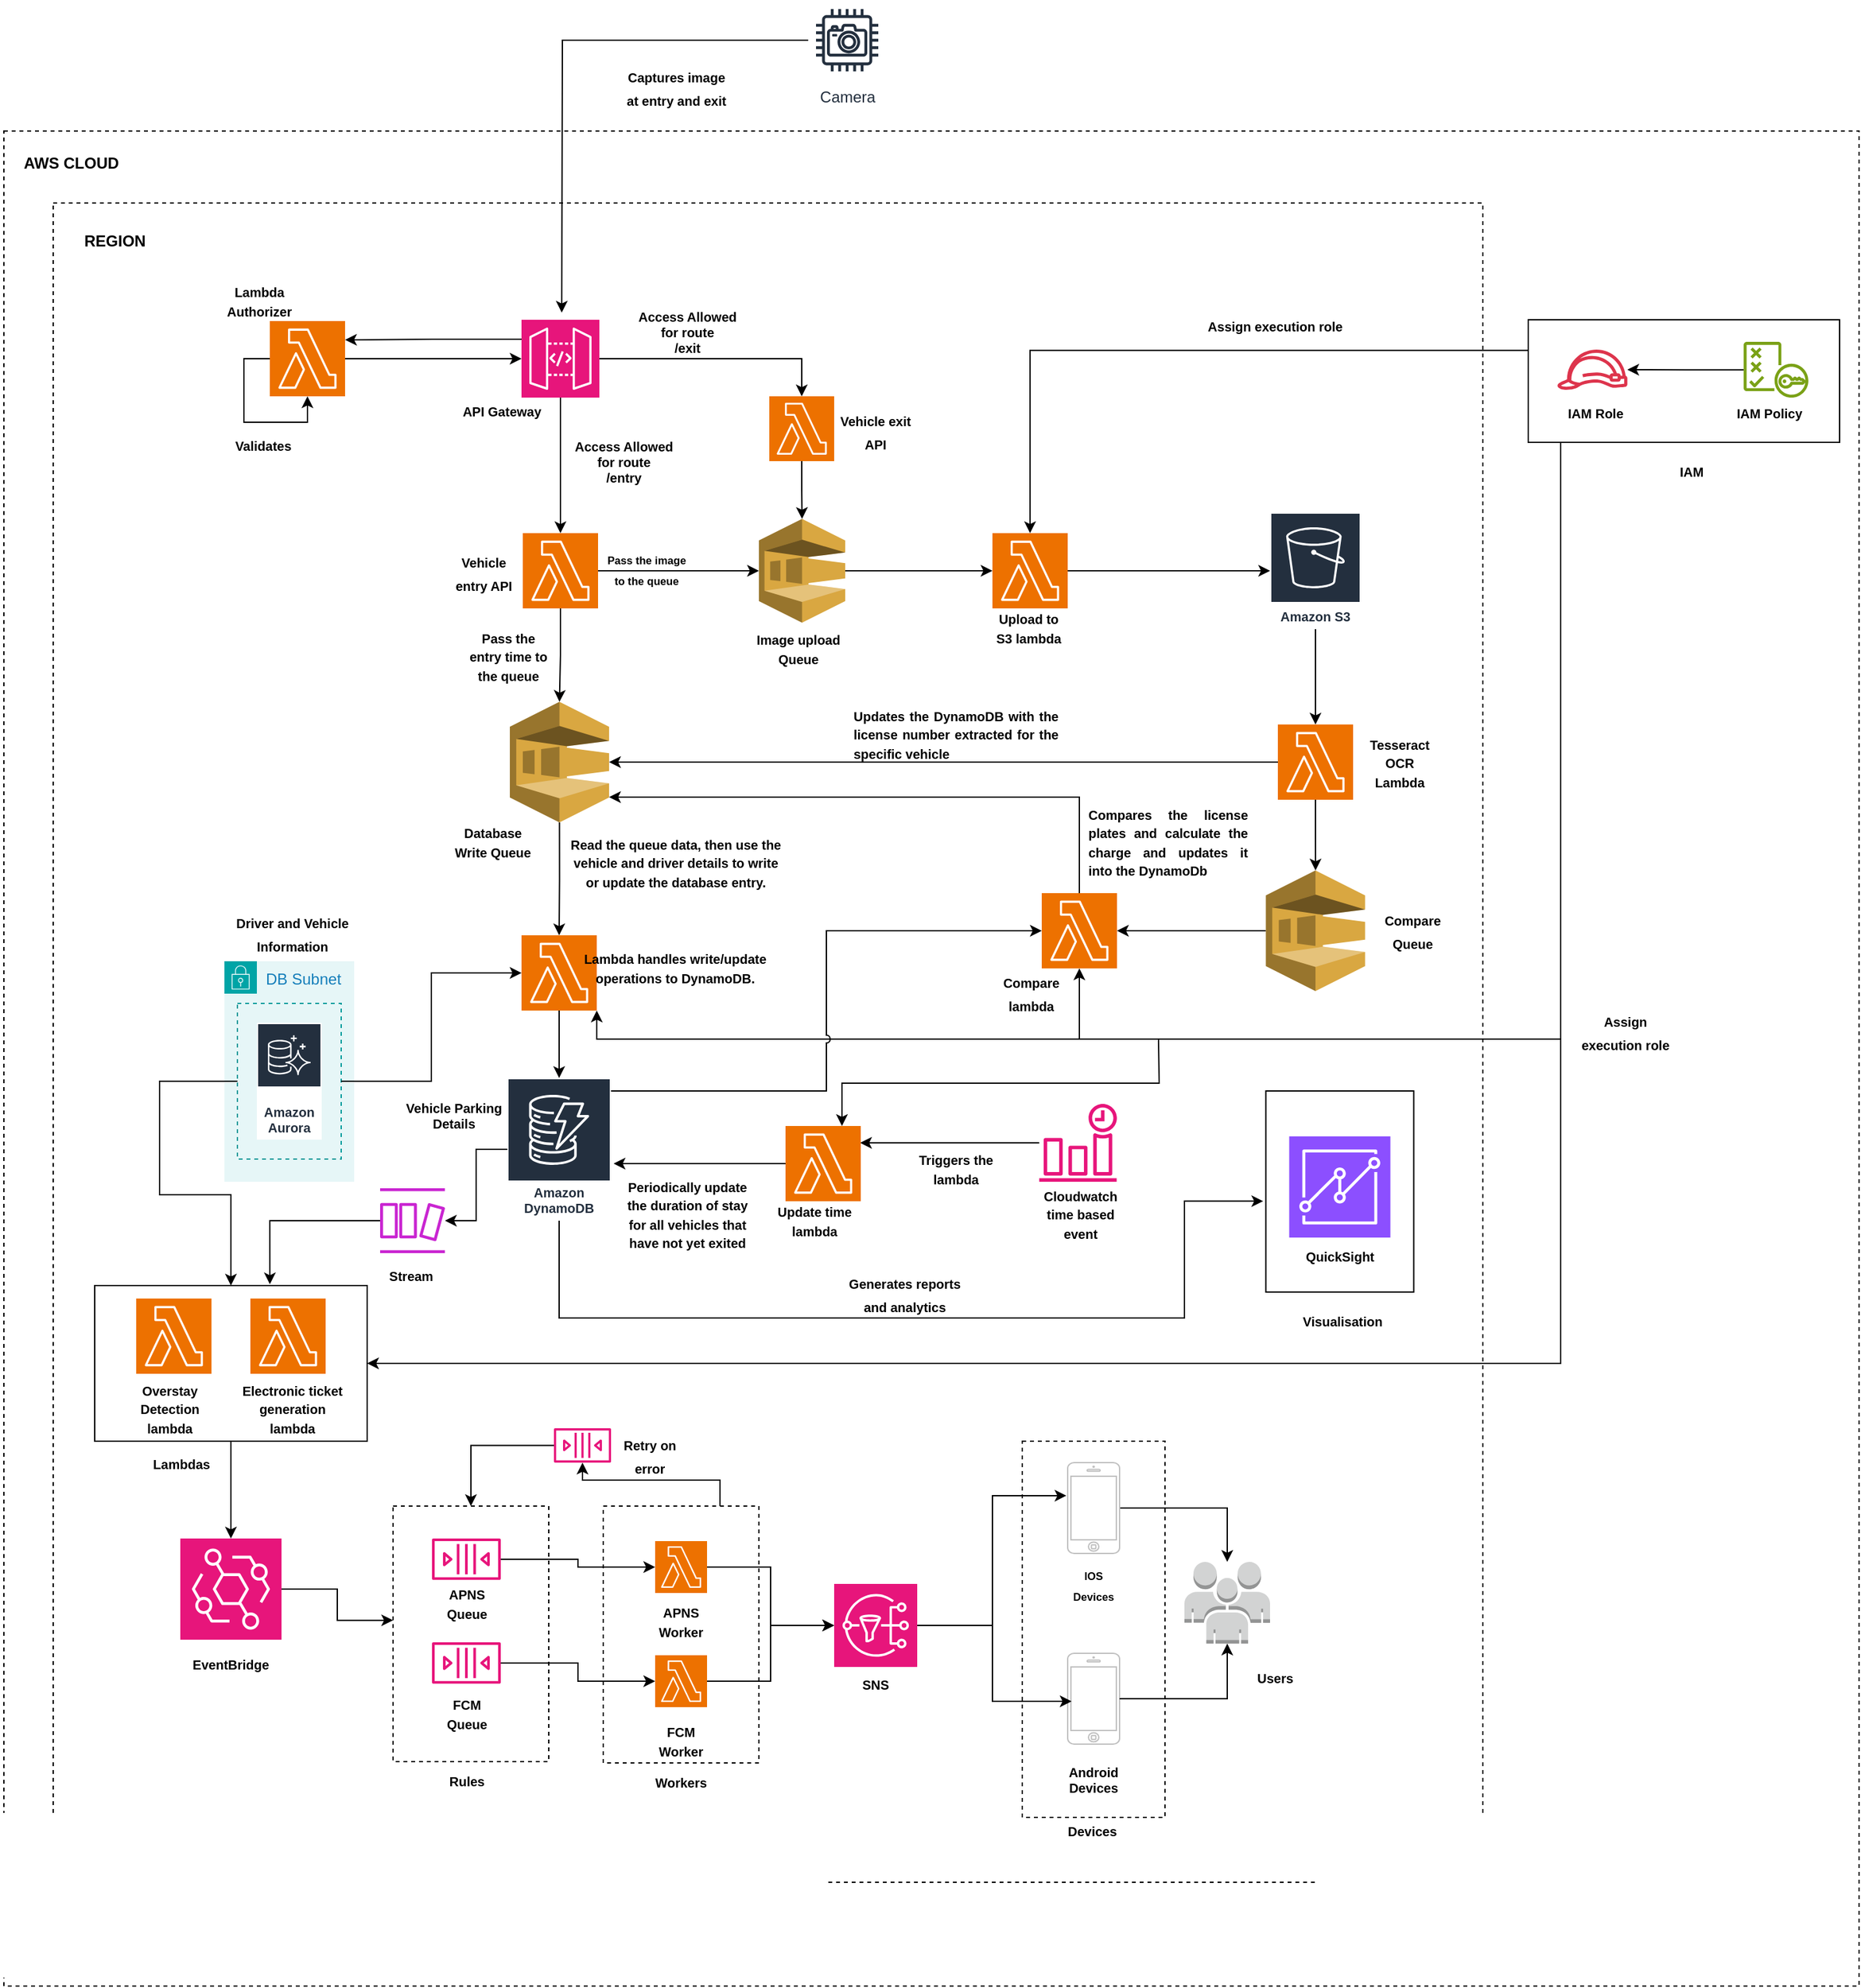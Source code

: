 <mxfile version="24.4.4" type="github">
  <diagram name="Page-1" id="XCapX623ZK9VIntV2yf6">
    <mxGraphModel dx="2899" dy="1106" grid="1" gridSize="10" guides="1" tooltips="1" connect="1" arrows="1" fold="1" page="1" pageScale="1" pageWidth="850" pageHeight="1100" math="0" shadow="0">
      <root>
        <mxCell id="0" />
        <mxCell id="1" parent="0" />
        <mxCell id="y3648cTaK8qfpZ_CPwrZ-4" value="&lt;font style=&quot;font-size: 12px;&quot;&gt;AWS CLOUD&lt;/font&gt;" style="text;html=1;align=center;verticalAlign=middle;whiteSpace=wrap;rounded=0;fontStyle=1;fontSize=11;" parent="1" vertex="1">
          <mxGeometry x="-23" y="110" width="110" height="30" as="geometry" />
        </mxCell>
        <mxCell id="y3648cTaK8qfpZ_CPwrZ-14" value="&lt;div&gt;DB Subnet&lt;/div&gt;&lt;div&gt;&lt;br&gt;&lt;/div&gt;" style="points=[[0,0],[0.25,0],[0.5,0],[0.75,0],[1,0],[1,0.25],[1,0.5],[1,0.75],[1,1],[0.75,1],[0.5,1],[0.25,1],[0,1],[0,0.75],[0,0.5],[0,0.25]];outlineConnect=0;gradientColor=none;html=1;whiteSpace=wrap;fontSize=12;fontStyle=0;container=1;pointerEvents=0;collapsible=0;recursiveResize=0;shape=mxgraph.aws4.group;grIcon=mxgraph.aws4.group_security_group;grStroke=0;strokeColor=#00A4A6;fillColor=#E6F6F7;verticalAlign=top;align=left;spacingLeft=30;fontColor=#147EBA;dashed=0;" parent="1" vertex="1">
          <mxGeometry x="150" y="740" width="100" height="170" as="geometry" />
        </mxCell>
        <mxCell id="y3648cTaK8qfpZ_CPwrZ-59" value="Amazon&lt;br&gt;&lt;div&gt;Aurora&lt;/div&gt;" style="sketch=0;outlineConnect=0;fontColor=#232F3E;gradientColor=none;strokeColor=#ffffff;fillColor=#232F3E;dashed=0;verticalLabelPosition=middle;verticalAlign=bottom;align=center;html=1;whiteSpace=wrap;fontSize=10;fontStyle=1;spacing=3;shape=mxgraph.aws4.productIcon;prIcon=mxgraph.aws4.aurora;" parent="y3648cTaK8qfpZ_CPwrZ-14" vertex="1">
          <mxGeometry x="25" y="47.5" width="50" height="90" as="geometry" />
        </mxCell>
        <mxCell id="y3648cTaK8qfpZ_CPwrZ-17" value="" style="rounded=0;whiteSpace=wrap;html=1;fillColor=none;strokeColor=#009999;dashed=1;" parent="y3648cTaK8qfpZ_CPwrZ-14" vertex="1">
          <mxGeometry x="10" y="32.5" width="80" height="120" as="geometry" />
        </mxCell>
        <mxCell id="y3648cTaK8qfpZ_CPwrZ-41" style="edgeStyle=orthogonalEdgeStyle;rounded=0;orthogonalLoop=1;jettySize=auto;html=1;exitX=0.5;exitY=1;exitDx=0;exitDy=0;exitPerimeter=0;entryX=0.5;entryY=0;entryDx=0;entryDy=0;entryPerimeter=0;" parent="1" source="y3648cTaK8qfpZ_CPwrZ-18" target="y3648cTaK8qfpZ_CPwrZ-45" edge="1">
          <mxGeometry relative="1" as="geometry">
            <mxPoint x="409" y="400" as="targetPoint" />
          </mxGeometry>
        </mxCell>
        <mxCell id="VPLvg2K2wHVccdFYRHNz-117" style="edgeStyle=orthogonalEdgeStyle;rounded=0;orthogonalLoop=1;jettySize=auto;html=1;exitX=1;exitY=0.5;exitDx=0;exitDy=0;exitPerimeter=0;entryX=0.5;entryY=0;entryDx=0;entryDy=0;entryPerimeter=0;" edge="1" parent="1" source="y3648cTaK8qfpZ_CPwrZ-18" target="VPLvg2K2wHVccdFYRHNz-119">
          <mxGeometry relative="1" as="geometry">
            <mxPoint x="1020" y="360" as="targetPoint" />
          </mxGeometry>
        </mxCell>
        <mxCell id="y3648cTaK8qfpZ_CPwrZ-18" value="" style="sketch=0;points=[[0,0,0],[0.25,0,0],[0.5,0,0],[0.75,0,0],[1,0,0],[0,1,0],[0.25,1,0],[0.5,1,0],[0.75,1,0],[1,1,0],[0,0.25,0],[0,0.5,0],[0,0.75,0],[1,0.25,0],[1,0.5,0],[1,0.75,0]];outlineConnect=0;fontColor=#232F3E;fillColor=#E7157B;strokeColor=#ffffff;dashed=0;verticalLabelPosition=bottom;verticalAlign=top;align=center;html=1;fontSize=12;fontStyle=0;aspect=fixed;shape=mxgraph.aws4.resourceIcon;resIcon=mxgraph.aws4.api_gateway;" parent="1" vertex="1">
          <mxGeometry x="379" y="245.5" width="60" height="60" as="geometry" />
        </mxCell>
        <mxCell id="y3648cTaK8qfpZ_CPwrZ-24" value="&lt;div style=&quot;font-size: 10px;&quot;&gt;&lt;b&gt;&lt;font style=&quot;font-size: 10px;&quot;&gt;API Gateway&lt;/font&gt;&lt;/b&gt;&lt;/div&gt;&lt;div style=&quot;font-size: 10px;&quot;&gt;&lt;b&gt;&lt;font style=&quot;font-size: 10px;&quot;&gt;&lt;br&gt;&lt;/font&gt;&lt;/b&gt;&lt;/div&gt;" style="text;html=1;align=center;verticalAlign=middle;whiteSpace=wrap;rounded=0;" parent="1" vertex="1">
          <mxGeometry x="324" y="312.25" width="80" height="20" as="geometry" />
        </mxCell>
        <mxCell id="y3648cTaK8qfpZ_CPwrZ-43" value="&lt;div style=&quot;font-size: 10px;&quot;&gt;&lt;font style=&quot;font-size: 10px;&quot;&gt;&lt;b&gt;&lt;font style=&quot;font-size: 10px;&quot;&gt;Access Allowed&lt;/font&gt;&lt;/b&gt;&lt;/font&gt;&lt;/div&gt;&lt;div style=&quot;font-size: 10px;&quot;&gt;&lt;font style=&quot;font-size: 10px;&quot;&gt;&lt;b&gt;&lt;font style=&quot;font-size: 10px;&quot;&gt;for route &lt;br&gt;/entry&lt;br&gt;&lt;/font&gt;&lt;/b&gt;&lt;/font&gt;&lt;/div&gt;" style="text;html=1;align=center;verticalAlign=middle;whiteSpace=wrap;rounded=0;" parent="1" vertex="1">
          <mxGeometry x="412.5" y="340" width="90" height="30" as="geometry" />
        </mxCell>
        <mxCell id="y3648cTaK8qfpZ_CPwrZ-49" style="edgeStyle=orthogonalEdgeStyle;rounded=0;orthogonalLoop=1;jettySize=auto;html=1;exitX=1;exitY=0.5;exitDx=0;exitDy=0;exitPerimeter=0;" parent="1" source="y3648cTaK8qfpZ_CPwrZ-44" target="y3648cTaK8qfpZ_CPwrZ-50" edge="1">
          <mxGeometry relative="1" as="geometry">
            <mxPoint x="690" y="460" as="targetPoint" />
          </mxGeometry>
        </mxCell>
        <mxCell id="VPLvg2K2wHVccdFYRHNz-236" style="edgeStyle=orthogonalEdgeStyle;rounded=0;orthogonalLoop=1;jettySize=auto;html=1;exitX=0.5;exitY=0;exitDx=0;exitDy=0;exitPerimeter=0;entryX=0;entryY=0.25;entryDx=0;entryDy=0;startArrow=classic;startFill=1;endArrow=none;endFill=0;" edge="1" parent="1" source="y3648cTaK8qfpZ_CPwrZ-44" target="VPLvg2K2wHVccdFYRHNz-201">
          <mxGeometry relative="1" as="geometry" />
        </mxCell>
        <mxCell id="y3648cTaK8qfpZ_CPwrZ-44" value="" style="sketch=0;points=[[0,0,0],[0.25,0,0],[0.5,0,0],[0.75,0,0],[1,0,0],[0,1,0],[0.25,1,0],[0.5,1,0],[0.75,1,0],[1,1,0],[0,0.25,0],[0,0.5,0],[0,0.75,0],[1,0.25,0],[1,0.5,0],[1,0.75,0]];outlineConnect=0;fontColor=#232F3E;fillColor=#ED7100;strokeColor=#ffffff;dashed=0;verticalLabelPosition=bottom;verticalAlign=top;align=center;html=1;fontSize=12;fontStyle=0;aspect=fixed;shape=mxgraph.aws4.resourceIcon;resIcon=mxgraph.aws4.lambda;" parent="1" vertex="1">
          <mxGeometry x="742" y="410" width="58" height="58" as="geometry" />
        </mxCell>
        <mxCell id="y3648cTaK8qfpZ_CPwrZ-45" value="" style="sketch=0;points=[[0,0,0],[0.25,0,0],[0.5,0,0],[0.75,0,0],[1,0,0],[0,1,0],[0.25,1,0],[0.5,1,0],[0.75,1,0],[1,1,0],[0,0.25,0],[0,0.5,0],[0,0.75,0],[1,0.25,0],[1,0.5,0],[1,0.75,0]];outlineConnect=0;fontColor=#232F3E;fillColor=#ED7100;strokeColor=#ffffff;dashed=0;verticalLabelPosition=bottom;verticalAlign=top;align=center;html=1;fontSize=12;fontStyle=0;aspect=fixed;shape=mxgraph.aws4.resourceIcon;resIcon=mxgraph.aws4.lambda;" parent="1" vertex="1">
          <mxGeometry x="380" y="410" width="58" height="58" as="geometry" />
        </mxCell>
        <mxCell id="y3648cTaK8qfpZ_CPwrZ-47" value="&lt;b&gt;&lt;font style=&quot;font-size: 10px;&quot;&gt;Upload to S3 lambda&lt;/font&gt;&lt;/b&gt;" style="text;html=1;align=center;verticalAlign=middle;whiteSpace=wrap;rounded=0;" parent="1" vertex="1">
          <mxGeometry x="740" y="468" width="60" height="30" as="geometry" />
        </mxCell>
        <mxCell id="y3648cTaK8qfpZ_CPwrZ-50" value="Amazon S3" style="sketch=0;outlineConnect=0;fontColor=#232F3E;gradientColor=none;strokeColor=#ffffff;fillColor=#232F3E;dashed=0;verticalLabelPosition=middle;verticalAlign=bottom;align=center;html=1;whiteSpace=wrap;fontSize=10;fontStyle=1;spacing=3;shape=mxgraph.aws4.productIcon;prIcon=mxgraph.aws4.s3;" parent="1" vertex="1">
          <mxGeometry x="956" y="394" width="70" height="90" as="geometry" />
        </mxCell>
        <mxCell id="VPLvg2K2wHVccdFYRHNz-115" style="edgeStyle=orthogonalEdgeStyle;rounded=0;orthogonalLoop=1;jettySize=auto;html=1;" edge="1" parent="1" source="y3648cTaK8qfpZ_CPwrZ-51" target="y3648cTaK8qfpZ_CPwrZ-65">
          <mxGeometry relative="1" as="geometry" />
        </mxCell>
        <mxCell id="VPLvg2K2wHVccdFYRHNz-131" value="" style="edgeStyle=orthogonalEdgeStyle;rounded=0;orthogonalLoop=1;jettySize=auto;html=1;" edge="1" parent="1" source="y3648cTaK8qfpZ_CPwrZ-51" target="VPLvg2K2wHVccdFYRHNz-130">
          <mxGeometry relative="1" as="geometry" />
        </mxCell>
        <mxCell id="y3648cTaK8qfpZ_CPwrZ-51" value="" style="sketch=0;points=[[0,0,0],[0.25,0,0],[0.5,0,0],[0.75,0,0],[1,0,0],[0,1,0],[0.25,1,0],[0.5,1,0],[0.75,1,0],[1,1,0],[0,0.25,0],[0,0.5,0],[0,0.75,0],[1,0.25,0],[1,0.5,0],[1,0.75,0]];outlineConnect=0;fontColor=#232F3E;fillColor=#ED7100;strokeColor=#ffffff;dashed=0;verticalLabelPosition=bottom;verticalAlign=top;align=center;html=1;fontSize=12;fontStyle=0;aspect=fixed;shape=mxgraph.aws4.resourceIcon;resIcon=mxgraph.aws4.lambda;" parent="1" vertex="1">
          <mxGeometry x="962" y="557.5" width="58" height="58" as="geometry" />
        </mxCell>
        <mxCell id="y3648cTaK8qfpZ_CPwrZ-56" value="&lt;b&gt;&lt;font style=&quot;font-size: 10px;&quot;&gt;Tesseract OCR Lambda&lt;/font&gt;&lt;/b&gt;" style="text;html=1;align=center;verticalAlign=middle;whiteSpace=wrap;rounded=0;" parent="1" vertex="1">
          <mxGeometry x="1026" y="571.5" width="60" height="30" as="geometry" />
        </mxCell>
        <mxCell id="y3648cTaK8qfpZ_CPwrZ-57" style="edgeStyle=orthogonalEdgeStyle;rounded=0;orthogonalLoop=1;jettySize=auto;html=1;exitX=0.5;exitY=1;exitDx=0;exitDy=0;" parent="1" edge="1">
          <mxGeometry relative="1" as="geometry">
            <mxPoint x="768" y="651" as="sourcePoint" />
            <mxPoint x="768" y="651" as="targetPoint" />
          </mxGeometry>
        </mxCell>
        <mxCell id="y3648cTaK8qfpZ_CPwrZ-65" value="" style="outlineConnect=0;dashed=0;verticalLabelPosition=bottom;verticalAlign=top;align=center;html=1;shape=mxgraph.aws3.sqs;fillColor=#D9A741;gradientColor=none;" parent="1" vertex="1">
          <mxGeometry x="370" y="540" width="76.5" height="93" as="geometry" />
        </mxCell>
        <mxCell id="y3648cTaK8qfpZ_CPwrZ-66" style="edgeStyle=orthogonalEdgeStyle;rounded=0;orthogonalLoop=1;jettySize=auto;html=1;exitX=0.5;exitY=1;exitDx=0;exitDy=0;exitPerimeter=0;entryX=0.5;entryY=0;entryDx=0;entryDy=0;entryPerimeter=0;" parent="1" source="y3648cTaK8qfpZ_CPwrZ-45" target="y3648cTaK8qfpZ_CPwrZ-65" edge="1">
          <mxGeometry relative="1" as="geometry" />
        </mxCell>
        <mxCell id="VPLvg2K2wHVccdFYRHNz-143" style="edgeStyle=orthogonalEdgeStyle;rounded=0;orthogonalLoop=1;jettySize=auto;html=1;" edge="1" parent="1" source="y3648cTaK8qfpZ_CPwrZ-71" target="VPLvg2K2wHVccdFYRHNz-142">
          <mxGeometry relative="1" as="geometry" />
        </mxCell>
        <mxCell id="y3648cTaK8qfpZ_CPwrZ-71" value="Amazon DynamoDB" style="sketch=0;outlineConnect=0;fontColor=#232F3E;gradientColor=none;strokeColor=#ffffff;fillColor=#232F3E;dashed=0;verticalLabelPosition=middle;verticalAlign=bottom;align=center;html=1;whiteSpace=wrap;fontSize=10;fontStyle=1;spacing=3;shape=mxgraph.aws4.productIcon;prIcon=mxgraph.aws4.dynamodb;" parent="1" vertex="1">
          <mxGeometry x="368" y="830" width="80" height="110" as="geometry" />
        </mxCell>
        <mxCell id="y3648cTaK8qfpZ_CPwrZ-76" style="edgeStyle=orthogonalEdgeStyle;rounded=0;orthogonalLoop=1;jettySize=auto;html=1;exitX=0.5;exitY=1;exitDx=0;exitDy=0;exitPerimeter=0;" parent="1" source="y3648cTaK8qfpZ_CPwrZ-73" target="y3648cTaK8qfpZ_CPwrZ-71" edge="1">
          <mxGeometry relative="1" as="geometry" />
        </mxCell>
        <mxCell id="VPLvg2K2wHVccdFYRHNz-227" style="edgeStyle=orthogonalEdgeStyle;rounded=0;orthogonalLoop=1;jettySize=auto;html=1;exitX=1;exitY=1;exitDx=0;exitDy=0;exitPerimeter=0;endArrow=none;endFill=0;startArrow=classic;startFill=1;" edge="1" parent="1" source="y3648cTaK8qfpZ_CPwrZ-73">
          <mxGeometry relative="1" as="geometry">
            <mxPoint x="1180" y="800" as="targetPoint" />
            <Array as="points">
              <mxPoint x="437" y="800" />
            </Array>
          </mxGeometry>
        </mxCell>
        <mxCell id="y3648cTaK8qfpZ_CPwrZ-73" value="" style="sketch=0;points=[[0,0,0],[0.25,0,0],[0.5,0,0],[0.75,0,0],[1,0,0],[0,1,0],[0.25,1,0],[0.5,1,0],[0.75,1,0],[1,1,0],[0,0.25,0],[0,0.5,0],[0,0.75,0],[1,0.25,0],[1,0.5,0],[1,0.75,0]];outlineConnect=0;fontColor=#232F3E;fillColor=#ED7100;strokeColor=#ffffff;dashed=0;verticalLabelPosition=bottom;verticalAlign=top;align=center;html=1;fontSize=12;fontStyle=0;aspect=fixed;shape=mxgraph.aws4.resourceIcon;resIcon=mxgraph.aws4.lambda;" parent="1" vertex="1">
          <mxGeometry x="379" y="720" width="58" height="58" as="geometry" />
        </mxCell>
        <mxCell id="y3648cTaK8qfpZ_CPwrZ-74" style="edgeStyle=orthogonalEdgeStyle;rounded=0;orthogonalLoop=1;jettySize=auto;html=1;exitX=0.5;exitY=1;exitDx=0;exitDy=0;exitPerimeter=0;entryX=0.5;entryY=0;entryDx=0;entryDy=0;entryPerimeter=0;" parent="1" source="y3648cTaK8qfpZ_CPwrZ-65" target="y3648cTaK8qfpZ_CPwrZ-73" edge="1">
          <mxGeometry relative="1" as="geometry" />
        </mxCell>
        <mxCell id="VPLvg2K2wHVccdFYRHNz-167" value="" style="edgeStyle=orthogonalEdgeStyle;rounded=0;orthogonalLoop=1;jettySize=auto;html=1;" edge="1" parent="1" source="y3648cTaK8qfpZ_CPwrZ-17" target="VPLvg2K2wHVccdFYRHNz-165">
          <mxGeometry relative="1" as="geometry">
            <Array as="points">
              <mxPoint x="100" y="833" />
              <mxPoint x="100" y="920" />
              <mxPoint x="155" y="920" />
            </Array>
          </mxGeometry>
        </mxCell>
        <mxCell id="y3648cTaK8qfpZ_CPwrZ-79" value="&lt;sub&gt;&lt;b&gt;Vehicle entry API&lt;br&gt;&lt;/b&gt;&lt;/sub&gt;" style="text;html=1;align=center;verticalAlign=middle;whiteSpace=wrap;rounded=0;" parent="1" vertex="1">
          <mxGeometry x="320" y="424" width="60" height="30" as="geometry" />
        </mxCell>
        <mxCell id="y3648cTaK8qfpZ_CPwrZ-80" value="&lt;font style=&quot;font-size: 10px;&quot;&gt;&lt;b&gt;Pass the entry time to the queue&lt;/b&gt;&lt;/font&gt;" style="text;html=1;align=center;verticalAlign=middle;whiteSpace=wrap;rounded=0;" parent="1" vertex="1">
          <mxGeometry x="334" y="490" width="70" height="30" as="geometry" />
        </mxCell>
        <mxCell id="y3648cTaK8qfpZ_CPwrZ-81" value="&lt;div align=&quot;center&quot;&gt;&lt;b&gt;&lt;font style=&quot;font-size: 10px;&quot;&gt;Read the queue data, then use the vehicle and driver details to write or update the database entry.&lt;/font&gt;&lt;/b&gt;&lt;/div&gt;" style="text;html=1;align=center;verticalAlign=middle;whiteSpace=wrap;rounded=0;" parent="1" vertex="1">
          <mxGeometry x="412.5" y="648" width="170" height="32" as="geometry" />
        </mxCell>
        <mxCell id="y3648cTaK8qfpZ_CPwrZ-83" value="&lt;div align=&quot;center&quot;&gt;&lt;font style=&quot;font-size: 10px;&quot;&gt;&lt;b&gt;Lambda handles write/update operations to DynamoDB.&lt;/b&gt;&lt;/font&gt;&lt;/div&gt;" style="text;html=1;align=center;verticalAlign=middle;whiteSpace=wrap;rounded=0;" parent="1" vertex="1">
          <mxGeometry x="425" y="720" width="145" height="50" as="geometry" />
        </mxCell>
        <mxCell id="VPLvg2K2wHVccdFYRHNz-187" style="edgeStyle=orthogonalEdgeStyle;rounded=0;orthogonalLoop=1;jettySize=auto;html=1;" edge="1" parent="1" source="VPLvg2K2wHVccdFYRHNz-1">
          <mxGeometry relative="1" as="geometry">
            <mxPoint x="640" y="880" as="targetPoint" />
          </mxGeometry>
        </mxCell>
        <mxCell id="VPLvg2K2wHVccdFYRHNz-1" value="" style="sketch=0;outlineConnect=0;fontColor=#232F3E;gradientColor=none;fillColor=#E7157B;strokeColor=none;dashed=0;verticalLabelPosition=bottom;verticalAlign=top;align=center;html=1;fontSize=12;fontStyle=0;aspect=fixed;pointerEvents=1;shape=mxgraph.aws4.event_time_based;" vertex="1" parent="1">
          <mxGeometry x="778" y="850" width="60" height="60" as="geometry" />
        </mxCell>
        <mxCell id="VPLvg2K2wHVccdFYRHNz-233" style="edgeStyle=orthogonalEdgeStyle;rounded=0;orthogonalLoop=1;jettySize=auto;html=1;exitX=0.75;exitY=0;exitDx=0;exitDy=0;exitPerimeter=0;endArrow=none;endFill=0;startArrow=classic;startFill=1;" edge="1" parent="1" source="VPLvg2K2wHVccdFYRHNz-2">
          <mxGeometry relative="1" as="geometry">
            <mxPoint x="870" y="800" as="targetPoint" />
          </mxGeometry>
        </mxCell>
        <mxCell id="VPLvg2K2wHVccdFYRHNz-2" value="" style="sketch=0;points=[[0,0,0],[0.25,0,0],[0.5,0,0],[0.75,0,0],[1,0,0],[0,1,0],[0.25,1,0],[0.5,1,0],[0.75,1,0],[1,1,0],[0,0.25,0],[0,0.5,0],[0,0.75,0],[1,0.25,0],[1,0.5,0],[1,0.75,0]];outlineConnect=0;fontColor=#232F3E;fillColor=#ED7100;strokeColor=#ffffff;dashed=0;verticalLabelPosition=bottom;verticalAlign=top;align=center;html=1;fontSize=12;fontStyle=0;aspect=fixed;shape=mxgraph.aws4.resourceIcon;resIcon=mxgraph.aws4.lambda;" vertex="1" parent="1">
          <mxGeometry x="582.5" y="867" width="58" height="58" as="geometry" />
        </mxCell>
        <mxCell id="VPLvg2K2wHVccdFYRHNz-7" value="&lt;b style=&quot;font-size: 10px;&quot;&gt;Cloudwatch time based event &lt;br&gt;&lt;/b&gt;" style="text;html=1;align=center;verticalAlign=middle;whiteSpace=wrap;rounded=0;" vertex="1" parent="1">
          <mxGeometry x="780" y="920" width="60" height="30" as="geometry" />
        </mxCell>
        <mxCell id="VPLvg2K2wHVccdFYRHNz-9" value="&lt;b&gt;&lt;font style=&quot;font-size: 10px;&quot;&gt;Triggers the lambda&lt;br&gt;&lt;/font&gt;&lt;/b&gt;" style="text;html=1;align=center;verticalAlign=middle;whiteSpace=wrap;rounded=0;" vertex="1" parent="1">
          <mxGeometry x="679" y="885" width="70" height="30" as="geometry" />
        </mxCell>
        <mxCell id="VPLvg2K2wHVccdFYRHNz-11" value="&lt;font style=&quot;font-size: 10px;&quot;&gt;&lt;b&gt;Update time &lt;br&gt;&lt;/b&gt;&lt;/font&gt;&lt;div&gt;&lt;font style=&quot;font-size: 10px;&quot;&gt;&lt;b&gt;lambda &lt;/b&gt;&lt;/font&gt;&lt;/div&gt;" style="text;html=1;align=center;verticalAlign=middle;whiteSpace=wrap;rounded=0;" vertex="1" parent="1">
          <mxGeometry x="567.25" y="925" width="75.5" height="30" as="geometry" />
        </mxCell>
        <mxCell id="VPLvg2K2wHVccdFYRHNz-13" value="&lt;font style=&quot;font-size: 10px;&quot;&gt;&lt;b&gt;Periodically update the duration of stay for all vehicles that have not yet exited&lt;/b&gt;&lt;/font&gt;" style="text;html=1;align=center;verticalAlign=middle;whiteSpace=wrap;rounded=0;" vertex="1" parent="1">
          <mxGeometry x="456.5" y="915" width="100" height="40" as="geometry" />
        </mxCell>
        <mxCell id="VPLvg2K2wHVccdFYRHNz-18" style="edgeStyle=orthogonalEdgeStyle;rounded=0;orthogonalLoop=1;jettySize=auto;html=1;entryX=0;entryY=0.5;entryDx=0;entryDy=0;entryPerimeter=0;" edge="1" parent="1" source="y3648cTaK8qfpZ_CPwrZ-17" target="y3648cTaK8qfpZ_CPwrZ-73">
          <mxGeometry relative="1" as="geometry" />
        </mxCell>
        <mxCell id="VPLvg2K2wHVccdFYRHNz-20" value="&lt;div style=&quot;font-size: 10px;&quot;&gt;&lt;b&gt;&lt;font style=&quot;font-size: 10px;&quot;&gt;Vehicle Parking Details&lt;/font&gt;&lt;/b&gt;&lt;/div&gt;&lt;div style=&quot;font-size: 10px;&quot;&gt;&lt;b&gt;&lt;font style=&quot;font-size: 10px;&quot;&gt;&lt;br&gt;&lt;/font&gt;&lt;/b&gt;&lt;/div&gt;" style="text;html=1;align=center;verticalAlign=middle;whiteSpace=wrap;rounded=0;" vertex="1" parent="1">
          <mxGeometry x="286.5" y="850" width="80" height="30" as="geometry" />
        </mxCell>
        <mxCell id="VPLvg2K2wHVccdFYRHNz-22" value="" style="sketch=0;points=[[0,0,0],[0.25,0,0],[0.5,0,0],[0.75,0,0],[1,0,0],[0,1,0],[0.25,1,0],[0.5,1,0],[0.75,1,0],[1,1,0],[0,0.25,0],[0,0.5,0],[0,0.75,0],[1,0.25,0],[1,0.5,0],[1,0.75,0]];outlineConnect=0;fontColor=#232F3E;fillColor=#ED7100;strokeColor=#ffffff;dashed=0;verticalLabelPosition=bottom;verticalAlign=top;align=center;html=1;fontSize=12;fontStyle=0;aspect=fixed;shape=mxgraph.aws4.resourceIcon;resIcon=mxgraph.aws4.lambda;" vertex="1" parent="1">
          <mxGeometry x="82" y="1000" width="58" height="58" as="geometry" />
        </mxCell>
        <mxCell id="VPLvg2K2wHVccdFYRHNz-27" value="" style="sketch=0;points=[[0,0,0],[0.25,0,0],[0.5,0,0],[0.75,0,0],[1,0,0],[0,1,0],[0.25,1,0],[0.5,1,0],[0.75,1,0],[1,1,0],[0,0.25,0],[0,0.5,0],[0,0.75,0],[1,0.25,0],[1,0.5,0],[1,0.75,0]];outlineConnect=0;fontColor=#232F3E;fillColor=#E7157B;strokeColor=#ffffff;dashed=0;verticalLabelPosition=bottom;verticalAlign=top;align=center;html=1;fontSize=12;fontStyle=0;aspect=fixed;shape=mxgraph.aws4.resourceIcon;resIcon=mxgraph.aws4.eventbridge;" vertex="1" parent="1">
          <mxGeometry x="116" y="1185" width="78" height="78" as="geometry" />
        </mxCell>
        <mxCell id="VPLvg2K2wHVccdFYRHNz-49" style="edgeStyle=orthogonalEdgeStyle;rounded=0;orthogonalLoop=1;jettySize=auto;html=1;" edge="1" parent="1" source="VPLvg2K2wHVccdFYRHNz-29" target="VPLvg2K2wHVccdFYRHNz-39">
          <mxGeometry relative="1" as="geometry" />
        </mxCell>
        <mxCell id="VPLvg2K2wHVccdFYRHNz-29" value="" style="sketch=0;outlineConnect=0;fontColor=#232F3E;gradientColor=none;fillColor=#E7157B;strokeColor=none;dashed=0;verticalLabelPosition=bottom;verticalAlign=top;align=center;html=1;fontSize=12;fontStyle=0;aspect=fixed;pointerEvents=1;shape=mxgraph.aws4.queue;" vertex="1" parent="1">
          <mxGeometry x="310" y="1185" width="53" height="31.94" as="geometry" />
        </mxCell>
        <mxCell id="VPLvg2K2wHVccdFYRHNz-30" value="" style="sketch=0;outlineConnect=0;fontColor=#232F3E;gradientColor=none;fillColor=#E7157B;strokeColor=none;dashed=0;verticalLabelPosition=bottom;verticalAlign=top;align=center;html=1;fontSize=12;fontStyle=0;aspect=fixed;pointerEvents=1;shape=mxgraph.aws4.queue;" vertex="1" parent="1">
          <mxGeometry x="310" y="1265" width="53" height="31.94" as="geometry" />
        </mxCell>
        <mxCell id="VPLvg2K2wHVccdFYRHNz-33" value="&lt;font style=&quot;font-size: 10px;&quot;&gt;&lt;b&gt;EventBridge&lt;/b&gt;&lt;/font&gt;" style="text;html=1;align=center;verticalAlign=middle;whiteSpace=wrap;rounded=0;" vertex="1" parent="1">
          <mxGeometry x="125" y="1266.94" width="60" height="30" as="geometry" />
        </mxCell>
        <mxCell id="VPLvg2K2wHVccdFYRHNz-34" value="&lt;b&gt;&lt;font style=&quot;font-size: 10px;&quot;&gt;APNS Queue&lt;/font&gt;&lt;/b&gt;" style="text;html=1;align=center;verticalAlign=middle;whiteSpace=wrap;rounded=0;" vertex="1" parent="1">
          <mxGeometry x="306.5" y="1219.97" width="60" height="30" as="geometry" />
        </mxCell>
        <mxCell id="VPLvg2K2wHVccdFYRHNz-35" value="&lt;b&gt;&lt;font style=&quot;font-size: 10px;&quot;&gt;FCM&lt;br&gt; Queue&lt;/font&gt;&lt;/b&gt;" style="text;html=1;align=center;verticalAlign=middle;whiteSpace=wrap;rounded=0;" vertex="1" parent="1">
          <mxGeometry x="306.5" y="1305" width="60" height="30" as="geometry" />
        </mxCell>
        <mxCell id="VPLvg2K2wHVccdFYRHNz-36" value="" style="rounded=0;whiteSpace=wrap;html=1;fillColor=none;dashed=1;" vertex="1" parent="1">
          <mxGeometry x="280" y="1160" width="120" height="197" as="geometry" />
        </mxCell>
        <mxCell id="VPLvg2K2wHVccdFYRHNz-37" value="&lt;b style=&quot;font-size: 10px;&quot;&gt;Rules&lt;/b&gt;" style="text;html=1;align=center;verticalAlign=middle;whiteSpace=wrap;rounded=0;" vertex="1" parent="1">
          <mxGeometry x="306.5" y="1357" width="60" height="30" as="geometry" />
        </mxCell>
        <mxCell id="VPLvg2K2wHVccdFYRHNz-62" style="edgeStyle=orthogonalEdgeStyle;rounded=0;orthogonalLoop=1;jettySize=auto;html=1;" edge="1" parent="1" source="VPLvg2K2wHVccdFYRHNz-39" target="VPLvg2K2wHVccdFYRHNz-61">
          <mxGeometry relative="1" as="geometry" />
        </mxCell>
        <mxCell id="VPLvg2K2wHVccdFYRHNz-39" value="" style="sketch=0;points=[[0,0,0],[0.25,0,0],[0.5,0,0],[0.75,0,0],[1,0,0],[0,1,0],[0.25,1,0],[0.5,1,0],[0.75,1,0],[1,1,0],[0,0.25,0],[0,0.5,0],[0,0.75,0],[1,0.25,0],[1,0.5,0],[1,0.75,0]];outlineConnect=0;fontColor=#232F3E;fillColor=#ED7100;strokeColor=#ffffff;dashed=0;verticalLabelPosition=bottom;verticalAlign=top;align=center;html=1;fontSize=12;fontStyle=0;aspect=fixed;shape=mxgraph.aws4.resourceIcon;resIcon=mxgraph.aws4.lambda;" vertex="1" parent="1">
          <mxGeometry x="482" y="1187" width="40" height="40" as="geometry" />
        </mxCell>
        <mxCell id="VPLvg2K2wHVccdFYRHNz-63" style="edgeStyle=orthogonalEdgeStyle;rounded=0;orthogonalLoop=1;jettySize=auto;html=1;exitX=1;exitY=0.5;exitDx=0;exitDy=0;exitPerimeter=0;" edge="1" parent="1" source="VPLvg2K2wHVccdFYRHNz-40" target="VPLvg2K2wHVccdFYRHNz-61">
          <mxGeometry relative="1" as="geometry" />
        </mxCell>
        <mxCell id="VPLvg2K2wHVccdFYRHNz-40" value="" style="sketch=0;points=[[0,0,0],[0.25,0,0],[0.5,0,0],[0.75,0,0],[1,0,0],[0,1,0],[0.25,1,0],[0.5,1,0],[0.75,1,0],[1,1,0],[0,0.25,0],[0,0.5,0],[0,0.75,0],[1,0.25,0],[1,0.5,0],[1,0.75,0]];outlineConnect=0;fontColor=#232F3E;fillColor=#ED7100;strokeColor=#ffffff;dashed=0;verticalLabelPosition=bottom;verticalAlign=top;align=center;html=1;fontSize=12;fontStyle=0;aspect=fixed;shape=mxgraph.aws4.resourceIcon;resIcon=mxgraph.aws4.lambda;" vertex="1" parent="1">
          <mxGeometry x="482" y="1275" width="40" height="40" as="geometry" />
        </mxCell>
        <mxCell id="VPLvg2K2wHVccdFYRHNz-41" value="&lt;b style=&quot;font-size: 10px;&quot;&gt;APNS Worker&lt;br&gt;&lt;/b&gt;" style="text;html=1;align=center;verticalAlign=middle;whiteSpace=wrap;rounded=0;" vertex="1" parent="1">
          <mxGeometry x="472" y="1233" width="60" height="32" as="geometry" />
        </mxCell>
        <mxCell id="VPLvg2K2wHVccdFYRHNz-42" value="&lt;font style=&quot;font-size: 10px;&quot;&gt;&lt;b&gt;FCM &lt;br&gt;Worker&lt;br&gt;&lt;/b&gt;&lt;/font&gt;" style="text;html=1;align=center;verticalAlign=middle;whiteSpace=wrap;rounded=0;" vertex="1" parent="1">
          <mxGeometry x="472" y="1325" width="60" height="32" as="geometry" />
        </mxCell>
        <mxCell id="VPLvg2K2wHVccdFYRHNz-59" style="edgeStyle=orthogonalEdgeStyle;rounded=0;orthogonalLoop=1;jettySize=auto;html=1;exitX=0.75;exitY=0;exitDx=0;exitDy=0;" edge="1" parent="1" source="VPLvg2K2wHVccdFYRHNz-43" target="VPLvg2K2wHVccdFYRHNz-53">
          <mxGeometry relative="1" as="geometry" />
        </mxCell>
        <mxCell id="VPLvg2K2wHVccdFYRHNz-43" value="" style="rounded=0;whiteSpace=wrap;html=1;fillColor=none;dashed=1;" vertex="1" parent="1">
          <mxGeometry x="442" y="1160" width="120" height="198" as="geometry" />
        </mxCell>
        <mxCell id="VPLvg2K2wHVccdFYRHNz-50" style="edgeStyle=orthogonalEdgeStyle;rounded=0;orthogonalLoop=1;jettySize=auto;html=1;entryX=0;entryY=0.5;entryDx=0;entryDy=0;entryPerimeter=0;" edge="1" parent="1" source="VPLvg2K2wHVccdFYRHNz-30" target="VPLvg2K2wHVccdFYRHNz-40">
          <mxGeometry relative="1" as="geometry" />
        </mxCell>
        <mxCell id="VPLvg2K2wHVccdFYRHNz-52" value="&lt;font size=&quot;1&quot;&gt;&lt;b&gt;Workers&lt;/b&gt;&lt;/font&gt;" style="text;html=1;align=center;verticalAlign=middle;whiteSpace=wrap;rounded=0;" vertex="1" parent="1">
          <mxGeometry x="472" y="1358" width="60" height="30" as="geometry" />
        </mxCell>
        <mxCell id="VPLvg2K2wHVccdFYRHNz-54" style="edgeStyle=orthogonalEdgeStyle;rounded=0;orthogonalLoop=1;jettySize=auto;html=1;entryX=0.5;entryY=0;entryDx=0;entryDy=0;" edge="1" parent="1" source="VPLvg2K2wHVccdFYRHNz-53" target="VPLvg2K2wHVccdFYRHNz-36">
          <mxGeometry relative="1" as="geometry" />
        </mxCell>
        <mxCell id="VPLvg2K2wHVccdFYRHNz-53" value="" style="sketch=0;outlineConnect=0;fontColor=#232F3E;gradientColor=none;fillColor=#E7157B;strokeColor=none;dashed=0;verticalLabelPosition=bottom;verticalAlign=top;align=center;html=1;fontSize=12;fontStyle=0;aspect=fixed;pointerEvents=1;shape=mxgraph.aws4.queue;" vertex="1" parent="1">
          <mxGeometry x="404" y="1100" width="44" height="26.51" as="geometry" />
        </mxCell>
        <mxCell id="VPLvg2K2wHVccdFYRHNz-60" value="&lt;b&gt;&lt;sup&gt;Retry on error&lt;br&gt;&lt;/sup&gt;&lt;/b&gt;" style="text;html=1;align=center;verticalAlign=middle;whiteSpace=wrap;rounded=0;" vertex="1" parent="1">
          <mxGeometry x="448" y="1110" width="60" height="30" as="geometry" />
        </mxCell>
        <mxCell id="VPLvg2K2wHVccdFYRHNz-61" value="" style="sketch=0;points=[[0,0,0],[0.25,0,0],[0.5,0,0],[0.75,0,0],[1,0,0],[0,1,0],[0.25,1,0],[0.5,1,0],[0.75,1,0],[1,1,0],[0,0.25,0],[0,0.5,0],[0,0.75,0],[1,0.25,0],[1,0.5,0],[1,0.75,0]];outlineConnect=0;fontColor=#232F3E;fillColor=#E7157B;strokeColor=#ffffff;dashed=0;verticalLabelPosition=bottom;verticalAlign=top;align=center;html=1;fontSize=12;fontStyle=0;aspect=fixed;shape=mxgraph.aws4.resourceIcon;resIcon=mxgraph.aws4.sns;" vertex="1" parent="1">
          <mxGeometry x="620" y="1219.97" width="64" height="64" as="geometry" />
        </mxCell>
        <mxCell id="VPLvg2K2wHVccdFYRHNz-98" style="edgeStyle=orthogonalEdgeStyle;rounded=0;orthogonalLoop=1;jettySize=auto;html=1;" edge="1" parent="1" source="VPLvg2K2wHVccdFYRHNz-64" target="VPLvg2K2wHVccdFYRHNz-94">
          <mxGeometry relative="1" as="geometry" />
        </mxCell>
        <mxCell id="VPLvg2K2wHVccdFYRHNz-64" value="" style="html=1;verticalLabelPosition=bottom;labelBackgroundColor=#ffffff;verticalAlign=top;shadow=0;dashed=0;strokeWidth=1;shape=mxgraph.ios7.misc.iphone;strokeColor=#c0c0c0;" vertex="1" parent="1">
          <mxGeometry x="800" y="1126.51" width="40" height="70" as="geometry" />
        </mxCell>
        <mxCell id="VPLvg2K2wHVccdFYRHNz-65" value="" style="html=1;verticalLabelPosition=bottom;labelBackgroundColor=#ffffff;verticalAlign=top;shadow=0;dashed=0;strokeWidth=1;shape=mxgraph.ios7.misc.iphone;strokeColor=#c0c0c0;" vertex="1" parent="1">
          <mxGeometry x="800" y="1273.5" width="40" height="70" as="geometry" />
        </mxCell>
        <mxCell id="VPLvg2K2wHVccdFYRHNz-66" value="&lt;font style=&quot;font-size: 11px;&quot;&gt;&lt;b style=&quot;font-size: 10px;&quot;&gt;&lt;sub&gt;IOS &lt;br&gt;Devices&lt;br style=&quot;font-size: 10px;&quot;&gt;&lt;/sub&gt;&lt;/b&gt;&lt;/font&gt;" style="text;html=1;align=center;verticalAlign=middle;whiteSpace=wrap;rounded=0;" vertex="1" parent="1">
          <mxGeometry x="790" y="1203" width="60" height="30" as="geometry" />
        </mxCell>
        <mxCell id="VPLvg2K2wHVccdFYRHNz-67" value="&lt;div style=&quot;font-size: 10px;&quot; align=&quot;center&quot;&gt;&lt;font style=&quot;font-size: 10px;&quot;&gt;&lt;b&gt;Android&lt;/b&gt;&lt;br&gt;&lt;b&gt;Devices&lt;/b&gt;&lt;/font&gt;&lt;br&gt;&lt;/div&gt;" style="text;whiteSpace=wrap;html=1;align=center;" vertex="1" parent="1">
          <mxGeometry x="770" y="1353" width="100" height="40" as="geometry" />
        </mxCell>
        <mxCell id="VPLvg2K2wHVccdFYRHNz-68" value="" style="rounded=0;whiteSpace=wrap;html=1;fillColor=none;dashed=1;" vertex="1" parent="1">
          <mxGeometry x="765" y="1110" width="110" height="290" as="geometry" />
        </mxCell>
        <mxCell id="VPLvg2K2wHVccdFYRHNz-69" style="edgeStyle=orthogonalEdgeStyle;rounded=0;orthogonalLoop=1;jettySize=auto;html=1;exitX=1;exitY=0.5;exitDx=0;exitDy=0;exitPerimeter=0;entryX=-0.025;entryY=0.364;entryDx=0;entryDy=0;entryPerimeter=0;" edge="1" parent="1" source="VPLvg2K2wHVccdFYRHNz-61" target="VPLvg2K2wHVccdFYRHNz-64">
          <mxGeometry relative="1" as="geometry" />
        </mxCell>
        <mxCell id="VPLvg2K2wHVccdFYRHNz-70" style="edgeStyle=orthogonalEdgeStyle;rounded=0;orthogonalLoop=1;jettySize=auto;html=1;exitX=1;exitY=0.5;exitDx=0;exitDy=0;exitPerimeter=0;entryX=0.075;entryY=0.529;entryDx=0;entryDy=0;entryPerimeter=0;" edge="1" parent="1" source="VPLvg2K2wHVccdFYRHNz-61" target="VPLvg2K2wHVccdFYRHNz-65">
          <mxGeometry relative="1" as="geometry" />
        </mxCell>
        <mxCell id="VPLvg2K2wHVccdFYRHNz-72" value="&lt;b&gt;&lt;sub&gt;Devices&lt;/sub&gt;&lt;/b&gt;" style="text;html=1;align=center;verticalAlign=middle;whiteSpace=wrap;rounded=0;" vertex="1" parent="1">
          <mxGeometry x="789" y="1393" width="60" height="30" as="geometry" />
        </mxCell>
        <mxCell id="VPLvg2K2wHVccdFYRHNz-73" value="&lt;b&gt;&lt;sub&gt;SNS&lt;/sub&gt;&lt;/b&gt;" style="text;html=1;align=center;verticalAlign=middle;whiteSpace=wrap;rounded=0;" vertex="1" parent="1">
          <mxGeometry x="622" y="1280" width="60" height="30" as="geometry" />
        </mxCell>
        <mxCell id="VPLvg2K2wHVccdFYRHNz-78" value="&lt;font style=&quot;font-size: 10px;&quot;&gt;&lt;b&gt;Overstay&lt;br&gt;Detection&lt;br&gt;lambda&lt;/b&gt;&lt;br&gt;&lt;/font&gt;" style="text;html=1;align=center;verticalAlign=middle;whiteSpace=wrap;rounded=0;" vertex="1" parent="1">
          <mxGeometry x="78" y="1070" width="60" height="30" as="geometry" />
        </mxCell>
        <mxCell id="VPLvg2K2wHVccdFYRHNz-80" style="edgeStyle=orthogonalEdgeStyle;rounded=0;orthogonalLoop=1;jettySize=auto;html=1;entryX=0.5;entryY=0;entryDx=0;entryDy=0;entryPerimeter=0;" edge="1" parent="1" source="y3648cTaK8qfpZ_CPwrZ-50" target="y3648cTaK8qfpZ_CPwrZ-51">
          <mxGeometry relative="1" as="geometry" />
        </mxCell>
        <mxCell id="VPLvg2K2wHVccdFYRHNz-103" style="edgeStyle=orthogonalEdgeStyle;rounded=0;orthogonalLoop=1;jettySize=auto;html=1;" edge="1" parent="1" source="VPLvg2K2wHVccdFYRHNz-82">
          <mxGeometry relative="1" as="geometry">
            <mxPoint x="410" y="240" as="targetPoint" />
          </mxGeometry>
        </mxCell>
        <mxCell id="VPLvg2K2wHVccdFYRHNz-82" value="Camera" style="sketch=0;outlineConnect=0;fontColor=#232F3E;gradientColor=none;strokeColor=#232F3E;fillColor=#ffffff;dashed=0;verticalLabelPosition=bottom;verticalAlign=top;align=center;html=1;fontSize=12;fontStyle=0;aspect=fixed;shape=mxgraph.aws4.resourceIcon;resIcon=mxgraph.aws4.camera;" vertex="1" parent="1">
          <mxGeometry x="600" width="60" height="60" as="geometry" />
        </mxCell>
        <mxCell id="VPLvg2K2wHVccdFYRHNz-84" value="&lt;b&gt;&lt;sub&gt;Captures image at entry and exit&lt;br&gt;&lt;/sub&gt;&lt;/b&gt;" style="text;html=1;align=center;verticalAlign=middle;whiteSpace=wrap;rounded=0;" vertex="1" parent="1">
          <mxGeometry x="456.5" y="50" width="82.5" height="30" as="geometry" />
        </mxCell>
        <mxCell id="VPLvg2K2wHVccdFYRHNz-85" value="&lt;b style=&quot;font-size: 10px;&quot;&gt;Lambda Authorizer&lt;br&gt;&lt;/b&gt;" style="text;html=1;align=center;verticalAlign=middle;whiteSpace=wrap;rounded=0;" vertex="1" parent="1">
          <mxGeometry x="147" y="215.5" width="60" height="30" as="geometry" />
        </mxCell>
        <mxCell id="VPLvg2K2wHVccdFYRHNz-86" value="" style="sketch=0;points=[[0,0,0],[0.25,0,0],[0.5,0,0],[0.75,0,0],[1,0,0],[0,1,0],[0.25,1,0],[0.5,1,0],[0.75,1,0],[1,1,0],[0,0.25,0],[0,0.5,0],[0,0.75,0],[1,0.25,0],[1,0.5,0],[1,0.75,0]];outlineConnect=0;fontColor=#232F3E;fillColor=#ED7100;strokeColor=#ffffff;dashed=0;verticalLabelPosition=bottom;verticalAlign=top;align=center;html=1;fontSize=12;fontStyle=0;aspect=fixed;shape=mxgraph.aws4.resourceIcon;resIcon=mxgraph.aws4.lambda;" vertex="1" parent="1">
          <mxGeometry x="185" y="246.5" width="58" height="58" as="geometry" />
        </mxCell>
        <mxCell id="VPLvg2K2wHVccdFYRHNz-89" style="edgeStyle=orthogonalEdgeStyle;rounded=0;orthogonalLoop=1;jettySize=auto;html=1;exitX=0;exitY=0.5;exitDx=0;exitDy=0;exitPerimeter=0;entryX=0.5;entryY=1;entryDx=0;entryDy=0;entryPerimeter=0;" edge="1" parent="1" source="VPLvg2K2wHVccdFYRHNz-86" target="VPLvg2K2wHVccdFYRHNz-86">
          <mxGeometry relative="1" as="geometry" />
        </mxCell>
        <mxCell id="VPLvg2K2wHVccdFYRHNz-90" style="edgeStyle=orthogonalEdgeStyle;rounded=0;orthogonalLoop=1;jettySize=auto;html=1;exitX=0;exitY=0.25;exitDx=0;exitDy=0;exitPerimeter=0;entryX=1;entryY=0.25;entryDx=0;entryDy=0;entryPerimeter=0;" edge="1" parent="1" source="y3648cTaK8qfpZ_CPwrZ-18" target="VPLvg2K2wHVccdFYRHNz-86">
          <mxGeometry relative="1" as="geometry" />
        </mxCell>
        <mxCell id="VPLvg2K2wHVccdFYRHNz-94" value="" style="outlineConnect=0;dashed=0;verticalLabelPosition=bottom;verticalAlign=top;align=center;html=1;shape=mxgraph.aws3.users;fillColor=#D2D3D3;gradientColor=none;" vertex="1" parent="1">
          <mxGeometry x="890" y="1203" width="66" height="63" as="geometry" />
        </mxCell>
        <mxCell id="VPLvg2K2wHVccdFYRHNz-99" style="edgeStyle=orthogonalEdgeStyle;rounded=0;orthogonalLoop=1;jettySize=auto;html=1;entryX=0.5;entryY=1;entryDx=0;entryDy=0;entryPerimeter=0;" edge="1" parent="1" source="VPLvg2K2wHVccdFYRHNz-65" target="VPLvg2K2wHVccdFYRHNz-94">
          <mxGeometry relative="1" as="geometry" />
        </mxCell>
        <mxCell id="VPLvg2K2wHVccdFYRHNz-102" value="&lt;div style=&quot;font-size: 10px;&quot;&gt;&lt;font style=&quot;font-size: 10px;&quot;&gt;&lt;b&gt;&lt;font style=&quot;font-size: 10px;&quot;&gt;Access Allowed&lt;/font&gt;&lt;/b&gt;&lt;/font&gt;&lt;/div&gt;&lt;div style=&quot;font-size: 10px;&quot;&gt;&lt;font style=&quot;font-size: 10px;&quot;&gt;&lt;b&gt;&lt;font style=&quot;font-size: 10px;&quot;&gt;for route &lt;br&gt;/exit&lt;br&gt;&lt;/font&gt;&lt;/b&gt;&lt;/font&gt;&lt;/div&gt;" style="text;html=1;align=center;verticalAlign=middle;whiteSpace=wrap;rounded=0;" vertex="1" parent="1">
          <mxGeometry x="461.5" y="240" width="90" height="30" as="geometry" />
        </mxCell>
        <mxCell id="VPLvg2K2wHVccdFYRHNz-105" value="" style="outlineConnect=0;dashed=0;verticalLabelPosition=bottom;verticalAlign=top;align=center;html=1;shape=mxgraph.aws3.sqs;fillColor=#D9A741;gradientColor=none;" vertex="1" parent="1">
          <mxGeometry x="562" y="399" width="66.5" height="80" as="geometry" />
        </mxCell>
        <mxCell id="VPLvg2K2wHVccdFYRHNz-107" style="edgeStyle=orthogonalEdgeStyle;rounded=0;orthogonalLoop=1;jettySize=auto;html=1;exitX=1;exitY=0.5;exitDx=0;exitDy=0;exitPerimeter=0;entryX=0;entryY=0.5;entryDx=0;entryDy=0;entryPerimeter=0;" edge="1" parent="1" source="y3648cTaK8qfpZ_CPwrZ-45" target="VPLvg2K2wHVccdFYRHNz-105">
          <mxGeometry relative="1" as="geometry" />
        </mxCell>
        <mxCell id="VPLvg2K2wHVccdFYRHNz-108" style="edgeStyle=orthogonalEdgeStyle;rounded=0;orthogonalLoop=1;jettySize=auto;html=1;entryX=0;entryY=0.5;entryDx=0;entryDy=0;entryPerimeter=0;" edge="1" parent="1" source="VPLvg2K2wHVccdFYRHNz-105" target="y3648cTaK8qfpZ_CPwrZ-44">
          <mxGeometry relative="1" as="geometry" />
        </mxCell>
        <mxCell id="VPLvg2K2wHVccdFYRHNz-111" value="&lt;b style=&quot;font-size: 10px;&quot;&gt;Database Write Queue&lt;br&gt;&lt;/b&gt;" style="text;html=1;align=center;verticalAlign=middle;whiteSpace=wrap;rounded=0;" vertex="1" parent="1">
          <mxGeometry x="320" y="633" width="74" height="30" as="geometry" />
        </mxCell>
        <mxCell id="VPLvg2K2wHVccdFYRHNz-112" value="&lt;b style=&quot;font-size: 10px;&quot;&gt;Image upload Queue&lt;br&gt;&lt;/b&gt;" style="text;html=1;align=center;verticalAlign=middle;whiteSpace=wrap;rounded=0;" vertex="1" parent="1">
          <mxGeometry x="556.5" y="484" width="71" height="30" as="geometry" />
        </mxCell>
        <mxCell id="VPLvg2K2wHVccdFYRHNz-113" value="&lt;font style=&quot;font-size: 10px;&quot;&gt;&lt;b&gt;&lt;sub&gt;Pass the image&lt;br style=&quot;font-size: 10px;&quot;&gt; to the queue&lt;br style=&quot;font-size: 10px;&quot;&gt;&lt;/sub&gt;&lt;/b&gt;&lt;/font&gt;" style="text;html=1;align=center;verticalAlign=middle;resizable=0;points=[];autosize=1;strokeColor=none;fillColor=none;" vertex="1" parent="1">
          <mxGeometry x="435" y="415" width="80" height="40" as="geometry" />
        </mxCell>
        <mxCell id="VPLvg2K2wHVccdFYRHNz-119" value="" style="sketch=0;points=[[0,0,0],[0.25,0,0],[0.5,0,0],[0.75,0,0],[1,0,0],[0,1,0],[0.25,1,0],[0.5,1,0],[0.75,1,0],[1,1,0],[0,0.25,0],[0,0.5,0],[0,0.75,0],[1,0.25,0],[1,0.5,0],[1,0.75,0]];outlineConnect=0;fontColor=#232F3E;fillColor=#ED7100;strokeColor=#ffffff;dashed=0;verticalLabelPosition=bottom;verticalAlign=top;align=center;html=1;fontSize=12;fontStyle=0;aspect=fixed;shape=mxgraph.aws4.resourceIcon;resIcon=mxgraph.aws4.lambda;" vertex="1" parent="1">
          <mxGeometry x="570" y="304.5" width="50" height="50" as="geometry" />
        </mxCell>
        <mxCell id="VPLvg2K2wHVccdFYRHNz-136" value="" style="edgeStyle=orthogonalEdgeStyle;rounded=0;orthogonalLoop=1;jettySize=auto;html=1;" edge="1" parent="1" source="VPLvg2K2wHVccdFYRHNz-130" target="VPLvg2K2wHVccdFYRHNz-133">
          <mxGeometry relative="1" as="geometry" />
        </mxCell>
        <mxCell id="VPLvg2K2wHVccdFYRHNz-130" value="" style="outlineConnect=0;dashed=0;verticalLabelPosition=bottom;verticalAlign=top;align=center;html=1;shape=mxgraph.aws3.sqs;fillColor=#D9A741;gradientColor=none;" vertex="1" parent="1">
          <mxGeometry x="952.75" y="670" width="76.5" height="93" as="geometry" />
        </mxCell>
        <mxCell id="VPLvg2K2wHVccdFYRHNz-132" value="&lt;sub&gt;&lt;b&gt;Compare Queue&lt;br&gt;&lt;/b&gt;&lt;/sub&gt;" style="text;html=1;align=center;verticalAlign=middle;whiteSpace=wrap;rounded=0;" vertex="1" parent="1">
          <mxGeometry x="1029.25" y="700" width="74" height="30" as="geometry" />
        </mxCell>
        <mxCell id="VPLvg2K2wHVccdFYRHNz-228" style="edgeStyle=orthogonalEdgeStyle;rounded=0;orthogonalLoop=1;jettySize=auto;html=1;exitX=0.5;exitY=1;exitDx=0;exitDy=0;exitPerimeter=0;endArrow=none;endFill=0;startArrow=classic;startFill=1;" edge="1" parent="1" source="VPLvg2K2wHVccdFYRHNz-133">
          <mxGeometry relative="1" as="geometry">
            <mxPoint x="809" y="800" as="targetPoint" />
          </mxGeometry>
        </mxCell>
        <mxCell id="VPLvg2K2wHVccdFYRHNz-133" value="" style="sketch=0;points=[[0,0,0],[0.25,0,0],[0.5,0,0],[0.75,0,0],[1,0,0],[0,1,0],[0.25,1,0],[0.5,1,0],[0.75,1,0],[1,1,0],[0,0.25,0],[0,0.5,0],[0,0.75,0],[1,0.25,0],[1,0.5,0],[1,0.75,0]];outlineConnect=0;fontColor=#232F3E;fillColor=#ED7100;strokeColor=#ffffff;dashed=0;verticalLabelPosition=bottom;verticalAlign=top;align=center;html=1;fontSize=12;fontStyle=0;aspect=fixed;shape=mxgraph.aws4.resourceIcon;resIcon=mxgraph.aws4.lambda;" vertex="1" parent="1">
          <mxGeometry x="780" y="687.5" width="58" height="58" as="geometry" />
        </mxCell>
        <mxCell id="VPLvg2K2wHVccdFYRHNz-137" style="edgeStyle=orthogonalEdgeStyle;rounded=0;orthogonalLoop=1;jettySize=auto;html=1;exitX=0.5;exitY=0;exitDx=0;exitDy=0;exitPerimeter=0;entryX=1;entryY=0.79;entryDx=0;entryDy=0;entryPerimeter=0;" edge="1" parent="1" source="VPLvg2K2wHVccdFYRHNz-133" target="y3648cTaK8qfpZ_CPwrZ-65">
          <mxGeometry relative="1" as="geometry" />
        </mxCell>
        <mxCell id="VPLvg2K2wHVccdFYRHNz-138" value="&lt;sub&gt;&lt;b&gt;Compare lambda&lt;br&gt;&lt;/b&gt;&lt;/sub&gt;" style="text;html=1;align=center;verticalAlign=middle;whiteSpace=wrap;rounded=0;" vertex="1" parent="1">
          <mxGeometry x="742" y="748" width="60" height="30" as="geometry" />
        </mxCell>
        <mxCell id="VPLvg2K2wHVccdFYRHNz-139" style="edgeStyle=orthogonalEdgeStyle;rounded=0;orthogonalLoop=1;jettySize=auto;html=1;entryX=0;entryY=0.5;entryDx=0;entryDy=0;entryPerimeter=0;jumpStyle=arc;" edge="1" parent="1" source="y3648cTaK8qfpZ_CPwrZ-71" target="VPLvg2K2wHVccdFYRHNz-133">
          <mxGeometry relative="1" as="geometry">
            <Array as="points">
              <mxPoint x="614" y="840" />
              <mxPoint x="614" y="717" />
            </Array>
          </mxGeometry>
        </mxCell>
        <mxCell id="VPLvg2K2wHVccdFYRHNz-140" value="&lt;div align=&quot;justify&quot;&gt;&lt;font style=&quot;font-size: 10px;&quot;&gt;&lt;b&gt;Compares the license plates and calculate the charge and updates it into the DynamoDb &lt;/b&gt;&lt;/font&gt;&lt;/div&gt;" style="text;html=1;align=center;verticalAlign=middle;whiteSpace=wrap;rounded=0;" vertex="1" parent="1">
          <mxGeometry x="815" y="633" width="125" height="30" as="geometry" />
        </mxCell>
        <mxCell id="VPLvg2K2wHVccdFYRHNz-141" value="&lt;div align=&quot;justify&quot;&gt;&lt;b&gt;&lt;font style=&quot;font-size: 10px;&quot;&gt;Updates the DynamoDB with the license number extracted for the specific vehicle&lt;/font&gt;&lt;/b&gt;&lt;/div&gt;" style="text;html=1;align=center;verticalAlign=middle;whiteSpace=wrap;rounded=0;" vertex="1" parent="1">
          <mxGeometry x="634" y="550" width="160" height="30" as="geometry" />
        </mxCell>
        <mxCell id="VPLvg2K2wHVccdFYRHNz-142" value="" style="sketch=0;outlineConnect=0;fontColor=#232F3E;gradientColor=none;fillColor=#C925D1;strokeColor=none;dashed=0;verticalLabelPosition=bottom;verticalAlign=top;align=center;html=1;fontSize=12;fontStyle=0;aspect=fixed;pointerEvents=1;shape=mxgraph.aws4.dynamodb_stream;" vertex="1" parent="1">
          <mxGeometry x="270" y="915" width="50" height="50" as="geometry" />
        </mxCell>
        <mxCell id="VPLvg2K2wHVccdFYRHNz-147" value="" style="sketch=0;points=[[0,0,0],[0.25,0,0],[0.5,0,0],[0.75,0,0],[1,0,0],[0,1,0],[0.25,1,0],[0.5,1,0],[0.75,1,0],[1,1,0],[0,0.25,0],[0,0.5,0],[0,0.75,0],[1,0.25,0],[1,0.5,0],[1,0.75,0]];outlineConnect=0;fontColor=#232F3E;fillColor=#ED7100;strokeColor=#ffffff;dashed=0;verticalLabelPosition=bottom;verticalAlign=top;align=center;html=1;fontSize=12;fontStyle=0;aspect=fixed;shape=mxgraph.aws4.resourceIcon;resIcon=mxgraph.aws4.lambda;" vertex="1" parent="1">
          <mxGeometry x="170" y="1000" width="58" height="58" as="geometry" />
        </mxCell>
        <mxCell id="VPLvg2K2wHVccdFYRHNz-166" value="" style="edgeStyle=orthogonalEdgeStyle;rounded=0;orthogonalLoop=1;jettySize=auto;html=1;" edge="1" parent="1" source="VPLvg2K2wHVccdFYRHNz-165" target="VPLvg2K2wHVccdFYRHNz-27">
          <mxGeometry relative="1" as="geometry" />
        </mxCell>
        <mxCell id="VPLvg2K2wHVccdFYRHNz-165" value="" style="rounded=0;whiteSpace=wrap;html=1;fillColor=none;" vertex="1" parent="1">
          <mxGeometry x="50" y="990" width="210" height="120" as="geometry" />
        </mxCell>
        <mxCell id="VPLvg2K2wHVccdFYRHNz-169" value="&lt;b&gt;&lt;font style=&quot;font-size: 10px;&quot;&gt;Electronic ticket generation lambda&lt;/font&gt;&lt;/b&gt;" style="text;html=1;align=center;verticalAlign=middle;whiteSpace=wrap;rounded=0;" vertex="1" parent="1">
          <mxGeometry x="160" y="1070" width="85" height="30" as="geometry" />
        </mxCell>
        <mxCell id="VPLvg2K2wHVccdFYRHNz-170" style="edgeStyle=orthogonalEdgeStyle;rounded=0;orthogonalLoop=1;jettySize=auto;html=1;entryX=0.643;entryY=-0.008;entryDx=0;entryDy=0;entryPerimeter=0;" edge="1" parent="1" source="VPLvg2K2wHVccdFYRHNz-142" target="VPLvg2K2wHVccdFYRHNz-165">
          <mxGeometry relative="1" as="geometry" />
        </mxCell>
        <mxCell id="VPLvg2K2wHVccdFYRHNz-171" value="&lt;b&gt;&lt;sub&gt;Stream&lt;/sub&gt;&lt;/b&gt;" style="text;html=1;align=center;verticalAlign=middle;whiteSpace=wrap;rounded=0;" vertex="1" parent="1">
          <mxGeometry x="264" y="965" width="60" height="30" as="geometry" />
        </mxCell>
        <mxCell id="VPLvg2K2wHVccdFYRHNz-172" value="&lt;b&gt;&lt;sub&gt;Lambdas&lt;/sub&gt;&lt;/b&gt;" style="text;html=1;align=center;verticalAlign=middle;whiteSpace=wrap;rounded=0;" vertex="1" parent="1">
          <mxGeometry x="87" y="1110" width="60" height="30" as="geometry" />
        </mxCell>
        <mxCell id="VPLvg2K2wHVccdFYRHNz-175" style="edgeStyle=orthogonalEdgeStyle;rounded=0;orthogonalLoop=1;jettySize=auto;html=1;entryX=0;entryY=0.447;entryDx=0;entryDy=0;entryPerimeter=0;" edge="1" parent="1" source="VPLvg2K2wHVccdFYRHNz-27" target="VPLvg2K2wHVccdFYRHNz-36">
          <mxGeometry relative="1" as="geometry" />
        </mxCell>
        <mxCell id="VPLvg2K2wHVccdFYRHNz-176" value="&lt;b&gt;&lt;sub&gt;Driver and Vehicle Information&lt;br&gt;&lt;/sub&gt;&lt;/b&gt;" style="text;html=1;align=center;verticalAlign=middle;whiteSpace=wrap;rounded=0;" vertex="1" parent="1">
          <mxGeometry x="151.25" y="701.5" width="102.5" height="30" as="geometry" />
        </mxCell>
        <mxCell id="VPLvg2K2wHVccdFYRHNz-177" value="" style="sketch=0;points=[[0,0,0],[0.25,0,0],[0.5,0,0],[0.75,0,0],[1,0,0],[0,1,0],[0.25,1,0],[0.5,1,0],[0.75,1,0],[1,1,0],[0,0.25,0],[0,0.5,0],[0,0.75,0],[1,0.25,0],[1,0.5,0],[1,0.75,0]];outlineConnect=0;fontColor=#232F3E;fillColor=#8C4FFF;strokeColor=#ffffff;dashed=0;verticalLabelPosition=bottom;verticalAlign=top;align=center;html=1;fontSize=12;fontStyle=0;aspect=fixed;shape=mxgraph.aws4.resourceIcon;resIcon=mxgraph.aws4.quicksight;" vertex="1" parent="1">
          <mxGeometry x="970.75" y="875" width="78" height="78" as="geometry" />
        </mxCell>
        <mxCell id="VPLvg2K2wHVccdFYRHNz-179" value="&lt;b&gt;&lt;sub&gt;QuickSight&lt;/sub&gt;&lt;/b&gt;" style="text;html=1;align=center;verticalAlign=middle;whiteSpace=wrap;rounded=0;" vertex="1" parent="1">
          <mxGeometry x="979.75" y="950" width="60" height="30" as="geometry" />
        </mxCell>
        <mxCell id="VPLvg2K2wHVccdFYRHNz-180" value="" style="rounded=0;whiteSpace=wrap;html=1;fillColor=none;" vertex="1" parent="1">
          <mxGeometry x="952.75" y="840" width="114" height="155" as="geometry" />
        </mxCell>
        <mxCell id="VPLvg2K2wHVccdFYRHNz-181" style="edgeStyle=orthogonalEdgeStyle;rounded=0;orthogonalLoop=1;jettySize=auto;html=1;entryX=-0.018;entryY=0.548;entryDx=0;entryDy=0;entryPerimeter=0;" edge="1" parent="1" source="y3648cTaK8qfpZ_CPwrZ-71" target="VPLvg2K2wHVccdFYRHNz-180">
          <mxGeometry relative="1" as="geometry">
            <Array as="points">
              <mxPoint x="408" y="1015" />
              <mxPoint x="890" y="1015" />
              <mxPoint x="890" y="925" />
            </Array>
          </mxGeometry>
        </mxCell>
        <mxCell id="VPLvg2K2wHVccdFYRHNz-182" value="&lt;b&gt;&lt;sub&gt;Visualisation&lt;/sub&gt;&lt;/b&gt;" style="text;html=1;align=center;verticalAlign=middle;whiteSpace=wrap;rounded=0;" vertex="1" parent="1">
          <mxGeometry x="981.5" y="1000" width="60" height="30" as="geometry" />
        </mxCell>
        <mxCell id="VPLvg2K2wHVccdFYRHNz-185" value="&lt;b&gt;&lt;sub&gt;Generates reports and analytics&lt;br&gt;&lt;/sub&gt;&lt;/b&gt;" style="text;html=1;align=center;verticalAlign=middle;whiteSpace=wrap;rounded=0;" vertex="1" parent="1">
          <mxGeometry x="622" y="980" width="104.5" height="30" as="geometry" />
        </mxCell>
        <mxCell id="VPLvg2K2wHVccdFYRHNz-186" style="edgeStyle=orthogonalEdgeStyle;rounded=0;orthogonalLoop=1;jettySize=auto;html=1;exitX=0;exitY=0.5;exitDx=0;exitDy=0;exitPerimeter=0;entryX=1.025;entryY=0.6;entryDx=0;entryDy=0;entryPerimeter=0;" edge="1" parent="1" source="VPLvg2K2wHVccdFYRHNz-2" target="y3648cTaK8qfpZ_CPwrZ-71">
          <mxGeometry relative="1" as="geometry" />
        </mxCell>
        <mxCell id="VPLvg2K2wHVccdFYRHNz-188" style="edgeStyle=orthogonalEdgeStyle;rounded=0;orthogonalLoop=1;jettySize=auto;html=1;exitX=1;exitY=0.5;exitDx=0;exitDy=0;exitPerimeter=0;entryX=0;entryY=0.5;entryDx=0;entryDy=0;entryPerimeter=0;" edge="1" parent="1" source="VPLvg2K2wHVccdFYRHNz-86" target="y3648cTaK8qfpZ_CPwrZ-18">
          <mxGeometry relative="1" as="geometry" />
        </mxCell>
        <mxCell id="VPLvg2K2wHVccdFYRHNz-189" style="edgeStyle=orthogonalEdgeStyle;rounded=0;orthogonalLoop=1;jettySize=auto;html=1;exitX=0.5;exitY=1;exitDx=0;exitDy=0;exitPerimeter=0;entryX=0.5;entryY=0;entryDx=0;entryDy=0;entryPerimeter=0;" edge="1" parent="1" source="VPLvg2K2wHVccdFYRHNz-119" target="VPLvg2K2wHVccdFYRHNz-105">
          <mxGeometry relative="1" as="geometry" />
        </mxCell>
        <mxCell id="VPLvg2K2wHVccdFYRHNz-190" value="&lt;b&gt;&lt;sub&gt;Vehicle exit API&lt;br&gt;&lt;/sub&gt;&lt;/b&gt;" style="text;html=1;align=center;verticalAlign=middle;whiteSpace=wrap;rounded=0;" vertex="1" parent="1">
          <mxGeometry x="622" y="315" width="60" height="30" as="geometry" />
        </mxCell>
        <mxCell id="VPLvg2K2wHVccdFYRHNz-191" value="&lt;sub&gt;&lt;b&gt;Validates&lt;/b&gt;&lt;/sub&gt;" style="text;html=1;align=center;verticalAlign=middle;whiteSpace=wrap;rounded=0;" vertex="1" parent="1">
          <mxGeometry x="150" y="324.5" width="60" height="30" as="geometry" />
        </mxCell>
        <mxCell id="VPLvg2K2wHVccdFYRHNz-194" style="edgeStyle=orthogonalEdgeStyle;rounded=0;orthogonalLoop=1;jettySize=auto;html=1;" edge="1" parent="1" source="VPLvg2K2wHVccdFYRHNz-193" target="VPLvg2K2wHVccdFYRHNz-192">
          <mxGeometry relative="1" as="geometry" />
        </mxCell>
        <mxCell id="VPLvg2K2wHVccdFYRHNz-192" value="" style="sketch=0;outlineConnect=0;fontColor=#232F3E;gradientColor=none;fillColor=#DD344C;strokeColor=none;dashed=0;verticalLabelPosition=bottom;verticalAlign=top;align=center;html=1;fontSize=12;fontStyle=0;aspect=fixed;pointerEvents=1;shape=mxgraph.aws4.role;" vertex="1" parent="1">
          <mxGeometry x="1177" y="268.52" width="54.95" height="31" as="geometry" />
        </mxCell>
        <mxCell id="VPLvg2K2wHVccdFYRHNz-193" value="" style="sketch=0;outlineConnect=0;fontColor=#232F3E;gradientColor=none;fillColor=#7AA116;strokeColor=none;dashed=0;verticalLabelPosition=bottom;verticalAlign=top;align=center;html=1;fontSize=12;fontStyle=0;aspect=fixed;pointerEvents=1;shape=mxgraph.aws4.policy;" vertex="1" parent="1">
          <mxGeometry x="1321" y="262.55" width="50" height="42.95" as="geometry" />
        </mxCell>
        <mxCell id="VPLvg2K2wHVccdFYRHNz-198" value="&lt;b&gt;&lt;sub&gt;IAM Role&lt;br&gt;&lt;/sub&gt;&lt;/b&gt;" style="text;html=1;align=center;verticalAlign=middle;whiteSpace=wrap;rounded=0;" vertex="1" parent="1">
          <mxGeometry x="1177" y="300" width="60" height="30" as="geometry" />
        </mxCell>
        <mxCell id="VPLvg2K2wHVccdFYRHNz-200" value="&lt;b&gt;&lt;sub&gt;IAM Policy&lt;br&gt;&lt;/sub&gt;&lt;/b&gt;" style="text;html=1;align=center;verticalAlign=middle;whiteSpace=wrap;rounded=0;" vertex="1" parent="1">
          <mxGeometry x="1311" y="300" width="60" height="30" as="geometry" />
        </mxCell>
        <mxCell id="VPLvg2K2wHVccdFYRHNz-201" value="" style="rounded=0;whiteSpace=wrap;html=1;fillColor=none;" vertex="1" parent="1">
          <mxGeometry x="1155" y="245.5" width="240" height="94.5" as="geometry" />
        </mxCell>
        <mxCell id="VPLvg2K2wHVccdFYRHNz-202" value="&lt;b&gt;&lt;sub&gt;IAM&lt;/sub&gt;&lt;/b&gt;" style="text;html=1;align=center;verticalAlign=middle;whiteSpace=wrap;rounded=0;" vertex="1" parent="1">
          <mxGeometry x="1251" y="345" width="60" height="30" as="geometry" />
        </mxCell>
        <mxCell id="VPLvg2K2wHVccdFYRHNz-204" value="&lt;b&gt;&lt;sub&gt;Assign execution role &lt;br&gt;&lt;/sub&gt;&lt;/b&gt;" style="text;html=1;align=center;verticalAlign=middle;whiteSpace=wrap;rounded=0;" vertex="1" parent="1">
          <mxGeometry x="900" y="232.55" width="120" height="30" as="geometry" />
        </mxCell>
        <mxCell id="VPLvg2K2wHVccdFYRHNz-212" style="edgeStyle=orthogonalEdgeStyle;rounded=0;orthogonalLoop=1;jettySize=auto;html=1;entryX=1;entryY=0.5;entryDx=0;entryDy=0;" edge="1" parent="1" source="VPLvg2K2wHVccdFYRHNz-201" target="VPLvg2K2wHVccdFYRHNz-165">
          <mxGeometry relative="1" as="geometry">
            <Array as="points">
              <mxPoint x="1180" y="1050" />
            </Array>
          </mxGeometry>
        </mxCell>
        <mxCell id="VPLvg2K2wHVccdFYRHNz-231" value="&lt;b&gt;&lt;sub&gt;Assign&lt;br&gt; execution role &lt;br&gt;&lt;/sub&gt;&lt;/b&gt;" style="text;html=1;align=center;verticalAlign=middle;whiteSpace=wrap;rounded=0;" vertex="1" parent="1">
          <mxGeometry x="1170" y="778" width="120" height="30" as="geometry" />
        </mxCell>
        <mxCell id="VPLvg2K2wHVccdFYRHNz-238" value="" style="rounded=0;whiteSpace=wrap;html=1;fillColor=none;dashed=1;" vertex="1" parent="1">
          <mxGeometry x="18" y="155.5" width="1102" height="1294.5" as="geometry" />
        </mxCell>
        <mxCell id="VPLvg2K2wHVccdFYRHNz-239" value="&lt;b&gt;REGION&lt;/b&gt;" style="text;html=1;align=left;verticalAlign=middle;whiteSpace=wrap;rounded=0;" vertex="1" parent="1">
          <mxGeometry x="40" y="170" width="60" height="30" as="geometry" />
        </mxCell>
        <mxCell id="VPLvg2K2wHVccdFYRHNz-241" value="" style="rounded=0;whiteSpace=wrap;html=1;fillColor=none;dashed=1;movable=1;resizable=1;rotatable=1;deletable=1;editable=1;locked=0;connectable=1;" vertex="1" parent="1">
          <mxGeometry x="-20" y="100" width="1430" height="1430" as="geometry" />
        </mxCell>
        <mxCell id="VPLvg2K2wHVccdFYRHNz-243" value="&lt;b&gt;&lt;sub&gt;Users&lt;/sub&gt;&lt;/b&gt;" style="text;html=1;align=center;verticalAlign=middle;whiteSpace=wrap;rounded=0;" vertex="1" parent="1">
          <mxGeometry x="930" y="1275" width="60" height="30" as="geometry" />
        </mxCell>
      </root>
    </mxGraphModel>
  </diagram>
</mxfile>
